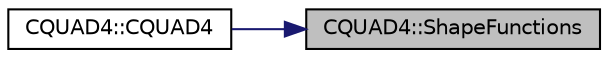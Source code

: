 digraph "CQUAD4::ShapeFunctions"
{
 // LATEX_PDF_SIZE
  edge [fontname="Helvetica",fontsize="10",labelfontname="Helvetica",labelfontsize="10"];
  node [fontname="Helvetica",fontsize="10",shape=record];
  rankdir="RL";
  Node1 [label="CQUAD4::ShapeFunctions",height=0.2,width=0.4,color="black", fillcolor="grey75", style="filled", fontcolor="black",tooltip="Shape functions (Ni) evaluated at point Xi,Eta."];
  Node1 -> Node2 [dir="back",color="midnightblue",fontsize="10",style="solid",fontname="Helvetica"];
  Node2 [label="CQUAD4::CQUAD4",height=0.2,width=0.4,color="black", fillcolor="white", style="filled",URL="$classCQUAD4.html#a8b96394e8b182efc2b2e4d89d2df310c",tooltip="Constructor of the class."];
}
